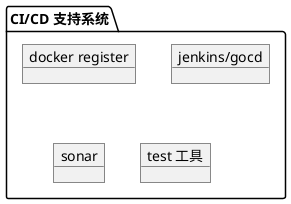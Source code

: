 @startuml

package "CI/CD 支持系统" {
    object "docker register" as docker_register
    object "jenkins/gocd" as ci_cd
    object "sonar" as sonar
    object "test 工具" as auto_test
}

@enduml